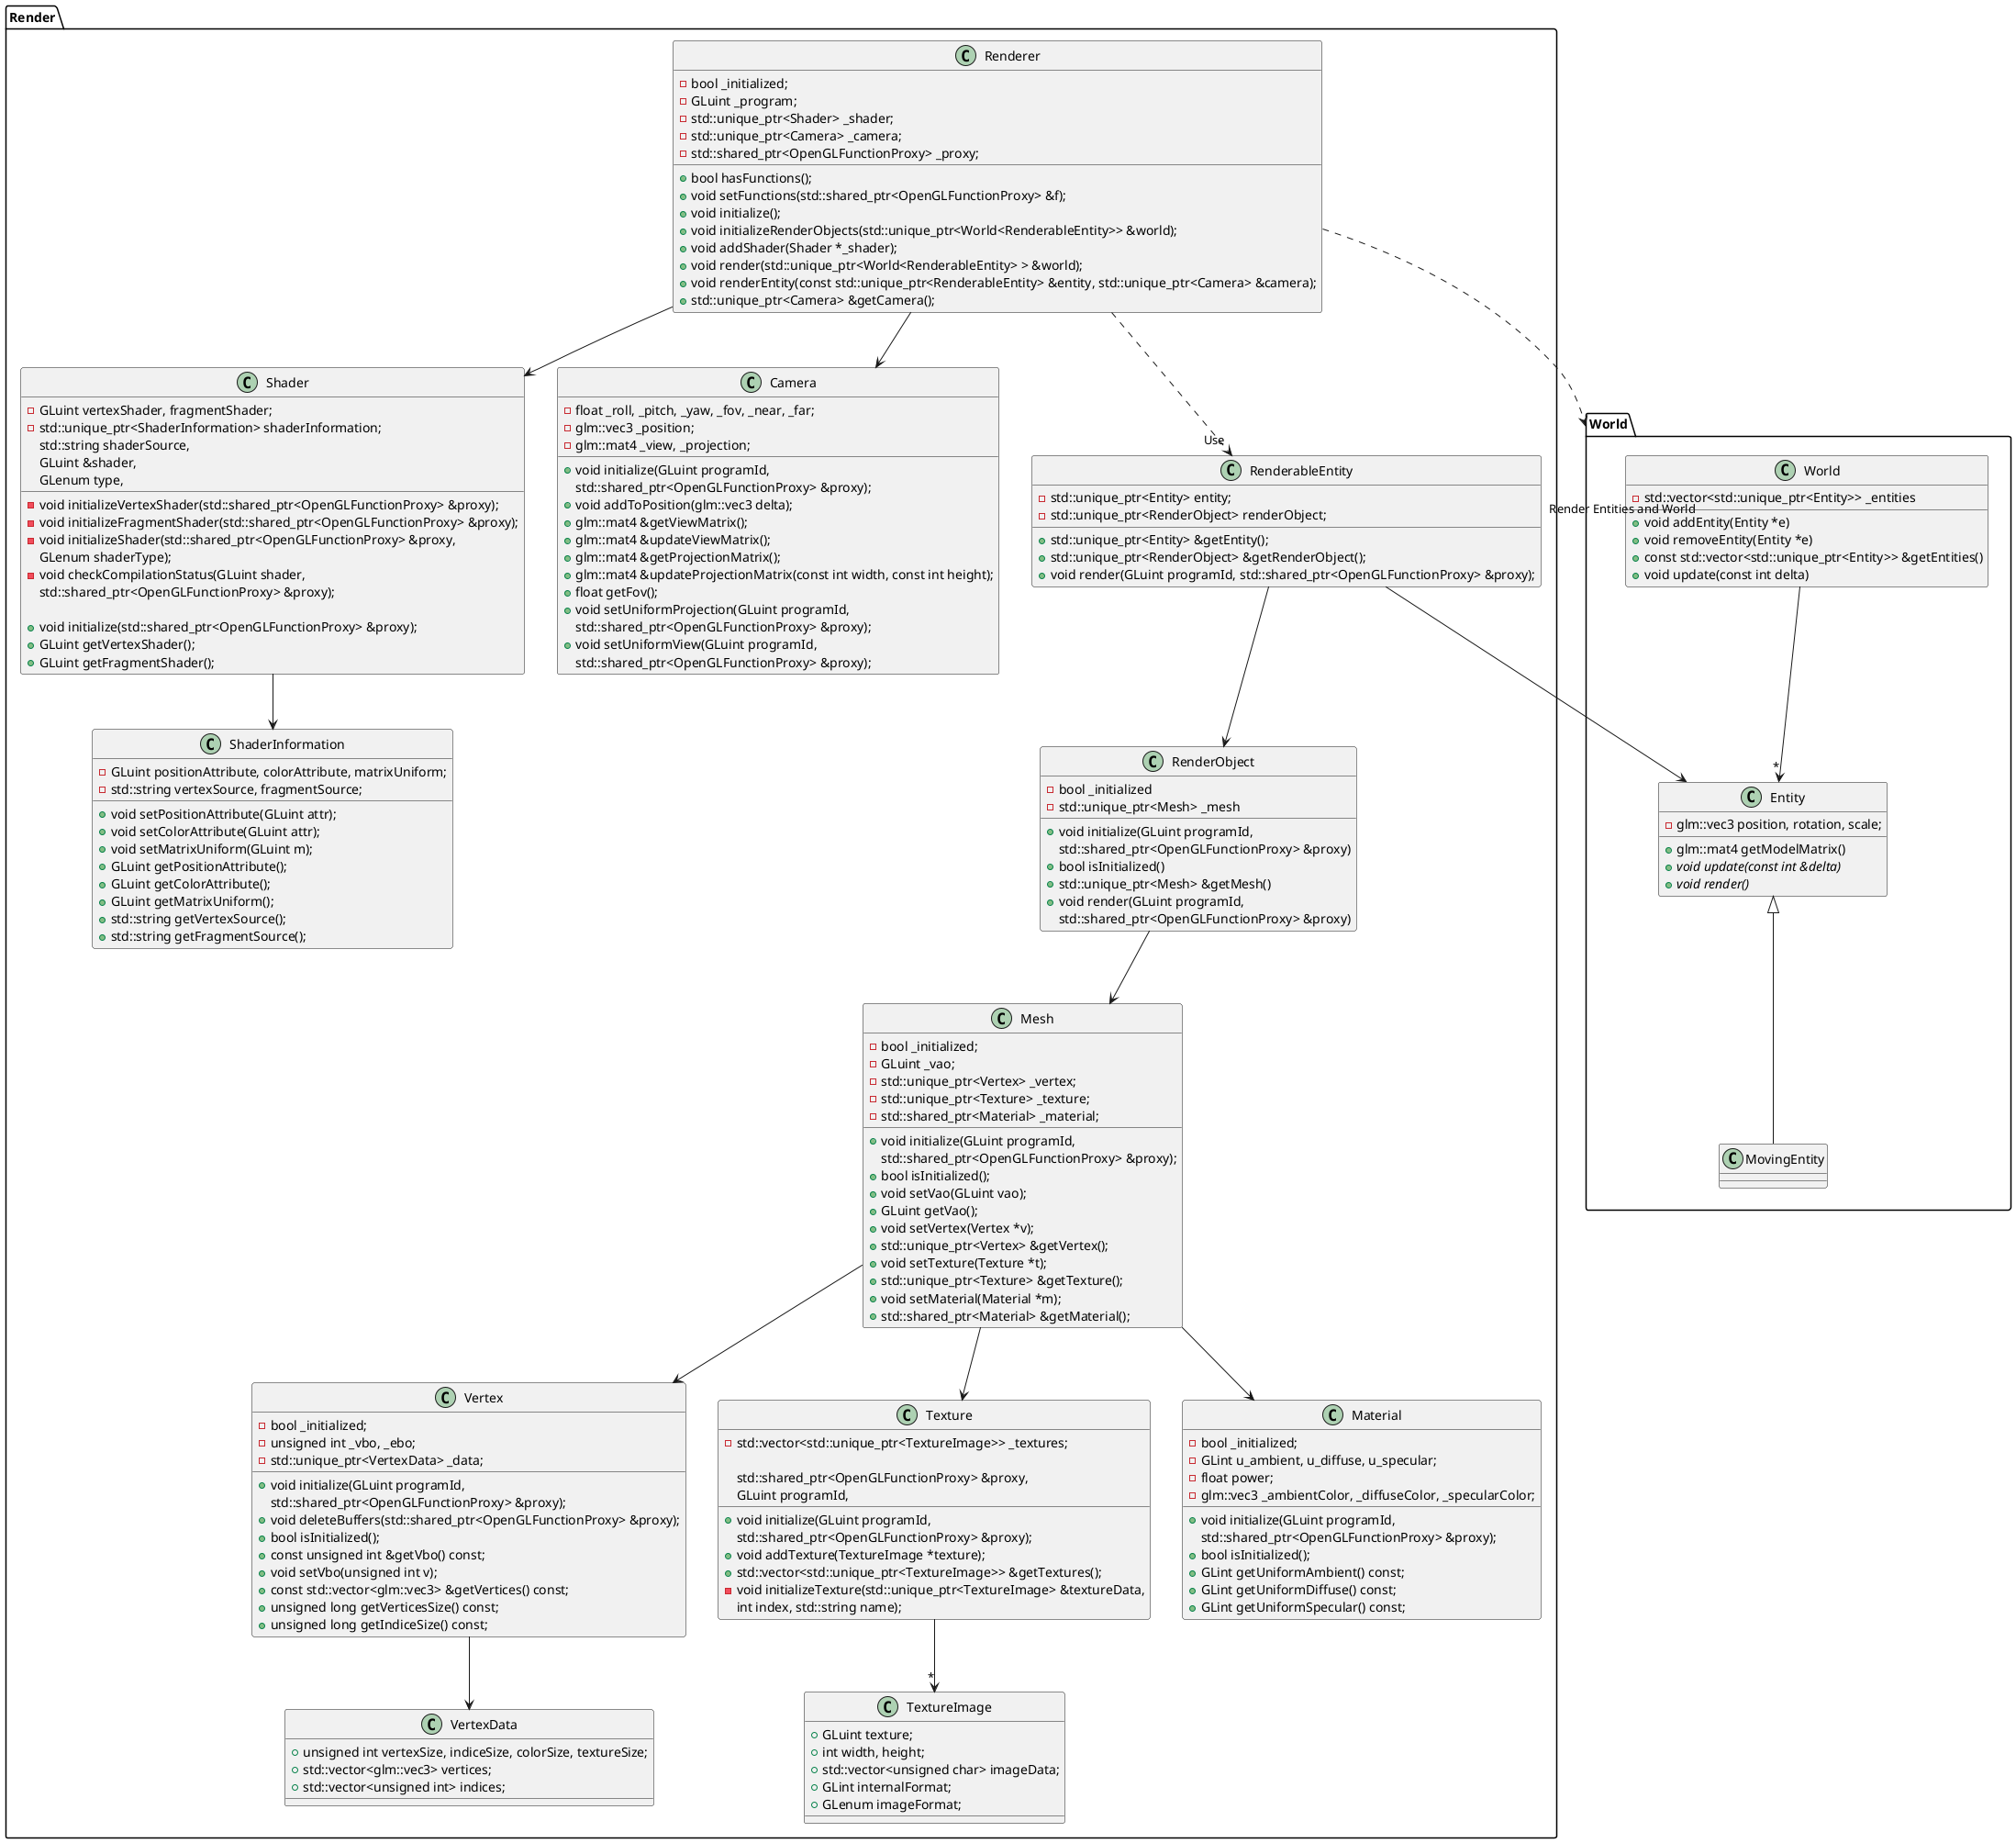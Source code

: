 @startuml

package "World" {

class Entity {
- glm::vec3 position, rotation, scale;

+ glm::mat4 getModelMatrix()
+ {abstract} void update(const int &delta)
+ {abstract} void render()
}

class MovingEntity {

}

class World {
- std::vector<std::unique_ptr<Entity>> _entities
+ void addEntity(Entity *e)
+ void removeEntity(Entity *e)
+ const std::vector<std::unique_ptr<Entity>> &getEntities()
+ void update(const int delta)
}

World --> "*" Entity
Entity <|-- MovingEntity

}

package "Render" {

class VertexData {
+ unsigned int vertexSize, indiceSize, colorSize, textureSize;
+ std::vector<glm::vec3> vertices;
+ std::vector<unsigned int> indices;
}

class Vertex {
- bool _initialized;
- unsigned int _vbo, _ebo;
- std::unique_ptr<VertexData> _data;

+ void initialize(GLuint programId, 
		    std::shared_ptr<OpenGLFunctionProxy> &proxy);
+ void deleteBuffers(std::shared_ptr<OpenGLFunctionProxy> &proxy);
+ bool isInitialized();
+ const unsigned int &getVbo() const;
+ void setVbo(unsigned int v);
+ const std::vector<glm::vec3> &getVertices() const;
+ unsigned long getVerticesSize() const;
+ unsigned long getIndiceSize() const;
}

class TextureImage {
+ GLuint texture;
+ int width, height;
+ std::vector<unsigned char> imageData;
+ GLint internalFormat;
+ GLenum imageFormat;
}

class Texture {
- std::vector<std::unique_ptr<TextureImage>> _textures;

+ void initialize(GLuint programId, 
		    std::shared_ptr<OpenGLFunctionProxy> &proxy);
+ void addTexture(TextureImage *texture);
+ std::vector<std::unique_ptr<TextureImage>> &getTextures();
- void initializeTexture(std::unique_ptr<TextureImage> &textureData,
                         std::shared_ptr<OpenGLFunctionProxy> &proxy,
                         GLuint programId,
                         int index, std::string name);
}

class Material {
- bool _initialized;
- GLint u_ambient, u_diffuse, u_specular;
- float power;
- glm::vec3 _ambientColor, _diffuseColor, _specularColor;

+ void initialize(GLuint programId, 
		    std::shared_ptr<OpenGLFunctionProxy> &proxy);
+ bool isInitialized();
+ GLint getUniformAmbient() const;
+ GLint getUniformDiffuse() const;
+ GLint getUniformSpecular() const;
}

class Mesh {
- bool _initialized;
- GLuint _vao;
- std::unique_ptr<Vertex> _vertex;
- std::unique_ptr<Texture> _texture;
- std::shared_ptr<Material> _material;


+ void initialize(GLuint programId, 
		    std::shared_ptr<OpenGLFunctionProxy> &proxy);
+ bool isInitialized();
+ void setVao(GLuint vao);
+ GLuint getVao();
+ void setVertex(Vertex *v);
+ std::unique_ptr<Vertex> &getVertex();
+ void setTexture(Texture *t);
+ std::unique_ptr<Texture> &getTexture();
+ void setMaterial(Material *m);
+ std::shared_ptr<Material> &getMaterial();
}

class RenderObject {
- bool _initialized
- std::unique_ptr<Mesh> _mesh

+ void initialize(GLuint programId, 
		    std::shared_ptr<OpenGLFunctionProxy> &proxy)
+ bool isInitialized()
+ std::unique_ptr<Mesh> &getMesh()
+ void render(GLuint programId, 
		std::shared_ptr<OpenGLFunctionProxy> &proxy)
}

class ShaderInformation {
- GLuint positionAttribute, colorAttribute, matrixUniform;
- std::string vertexSource, fragmentSource;

+ void setPositionAttribute(GLuint attr);
+ void setColorAttribute(GLuint attr);
+ void setMatrixUniform(GLuint m);
+ GLuint getPositionAttribute();
+ GLuint getColorAttribute();
+ GLuint getMatrixUniform();
+ std::string getVertexSource();
+ std::string getFragmentSource();
}

class Shader {
- GLuint vertexShader, fragmentShader;
- std::unique_ptr<ShaderInformation> shaderInformation;
- void initializeVertexShader(std::shared_ptr<OpenGLFunctionProxy> &proxy);
- void initializeFragmentShader(std::shared_ptr<OpenGLFunctionProxy> &proxy);
- void initializeShader(std::shared_ptr<OpenGLFunctionProxy> &proxy, 
			std::string shaderSource, 
			GLuint &shader, 
			GLenum shaderType);
- void checkCompilationStatus(GLuint shader, 
				GLenum type, 
				std::shared_ptr<OpenGLFunctionProxy> &proxy);

+ void initialize(std::shared_ptr<OpenGLFunctionProxy> &proxy);
+ GLuint getVertexShader();
+ GLuint getFragmentShader();
}

class Camera {
- float _roll, _pitch, _yaw, _fov, _near, _far;
- glm::vec3 _position;
- glm::mat4 _view, _projection;

+ void initialize(GLuint programId, 
		    std::shared_ptr<OpenGLFunctionProxy> &proxy);
+ void addToPosition(glm::vec3 delta);
+ glm::mat4 &getViewMatrix();
+ glm::mat4 &updateViewMatrix();
+ glm::mat4 &getProjectionMatrix();
+ glm::mat4 &updateProjectionMatrix(const int width, const int height);
+ float getFov();
+ void setUniformProjection(GLuint programId, 
			    std::shared_ptr<OpenGLFunctionProxy> &proxy);
+ void setUniformView(GLuint programId, 
			std::shared_ptr<OpenGLFunctionProxy> &proxy);
}

class Renderer {
- bool _initialized;
- GLuint _program;
- std::unique_ptr<Shader> _shader;
- std::unique_ptr<Camera> _camera;
- std::shared_ptr<OpenGLFunctionProxy> _proxy;

+ bool hasFunctions();
+ void setFunctions(std::shared_ptr<OpenGLFunctionProxy> &f);
+ void initialize();
+ void initializeRenderObjects(std::unique_ptr<World<RenderableEntity>> &world);
+ void addShader(Shader *_shader);
+ void render(std::unique_ptr<World<RenderableEntity> > &world);
+ void renderEntity(const std::unique_ptr<RenderableEntity> &entity, std::unique_ptr<Camera> &camera);
+ std::unique_ptr<Camera> &getCamera();
}

class RenderableEntity {
- std::unique_ptr<Entity> entity;
- std::unique_ptr<RenderObject> renderObject;

+ std::unique_ptr<Entity> &getEntity();
+ std::unique_ptr<RenderObject> &getRenderObject();
+ void render(GLuint programId, std::shared_ptr<OpenGLFunctionProxy> &proxy);
}

Texture --> "*" TextureImage
Vertex --> VertexData
Mesh --> Vertex
Mesh --> Texture
Mesh --> Material
RenderObject --> Mesh
RenderableEntity --> RenderObject
Shader --> ShaderInformation
Renderer --> Shader
Renderer --> Camera
Renderer ..> "Use" RenderableEntity
}

RenderableEntity --> Entity
Renderer ..> "Render Entities and World" World
@enduml
